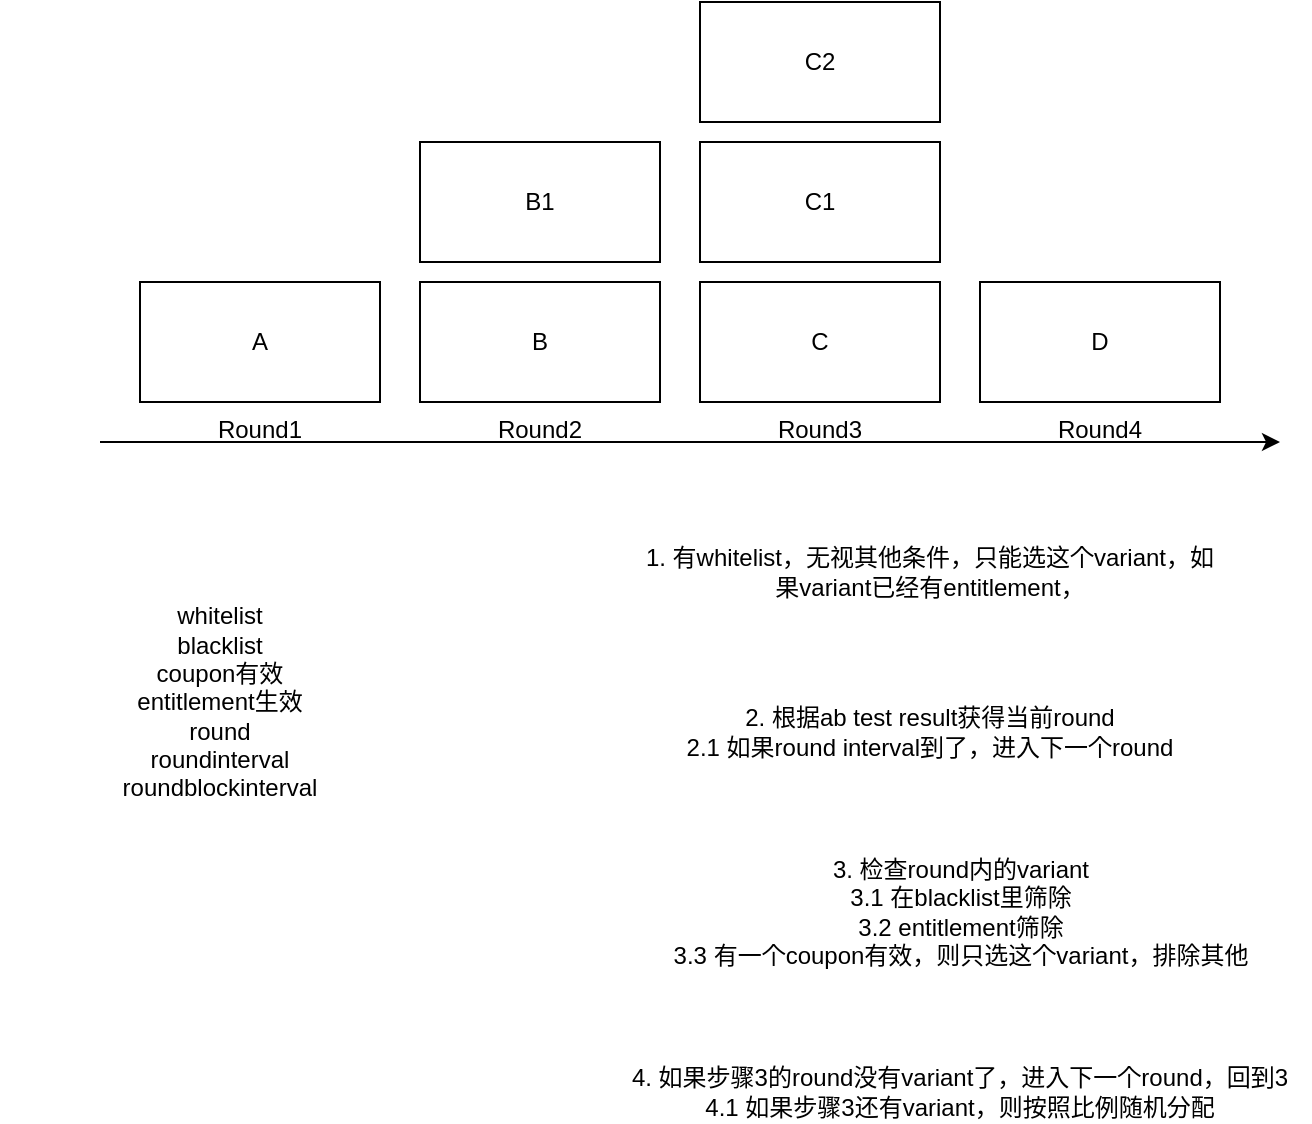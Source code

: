 <mxfile version="21.6.9" type="github">
  <diagram name="Page-1" id="8MWwS3MdzaC4GidmPY1Y">
    <mxGraphModel dx="1550" dy="869" grid="1" gridSize="10" guides="1" tooltips="1" connect="1" arrows="1" fold="1" page="1" pageScale="1" pageWidth="850" pageHeight="1100" math="0" shadow="0">
      <root>
        <mxCell id="0" />
        <mxCell id="1" parent="0" />
        <mxCell id="jHkAUHoY4Put91m9tlZh-1" value="" style="endArrow=classic;html=1;rounded=0;" edge="1" parent="1">
          <mxGeometry width="50" height="50" relative="1" as="geometry">
            <mxPoint x="40" y="420" as="sourcePoint" />
            <mxPoint x="630" y="420" as="targetPoint" />
          </mxGeometry>
        </mxCell>
        <mxCell id="jHkAUHoY4Put91m9tlZh-2" value="A" style="rounded=0;whiteSpace=wrap;html=1;" vertex="1" parent="1">
          <mxGeometry x="60" y="340" width="120" height="60" as="geometry" />
        </mxCell>
        <mxCell id="jHkAUHoY4Put91m9tlZh-3" value="B" style="rounded=0;whiteSpace=wrap;html=1;" vertex="1" parent="1">
          <mxGeometry x="200" y="340" width="120" height="60" as="geometry" />
        </mxCell>
        <mxCell id="jHkAUHoY4Put91m9tlZh-4" value="C" style="rounded=0;whiteSpace=wrap;html=1;" vertex="1" parent="1">
          <mxGeometry x="340" y="340" width="120" height="60" as="geometry" />
        </mxCell>
        <mxCell id="jHkAUHoY4Put91m9tlZh-5" value="D" style="rounded=0;whiteSpace=wrap;html=1;" vertex="1" parent="1">
          <mxGeometry x="480" y="340" width="120" height="60" as="geometry" />
        </mxCell>
        <mxCell id="jHkAUHoY4Put91m9tlZh-6" value="whitelist&lt;br&gt;blacklist&lt;br&gt;coupon有效&lt;br&gt;entitlement生效&lt;br&gt;round&lt;br&gt;roundinterval&lt;br&gt;roundblockinterval" style="text;html=1;strokeColor=none;fillColor=none;align=center;verticalAlign=middle;whiteSpace=wrap;rounded=0;" vertex="1" parent="1">
          <mxGeometry x="-10" y="485" width="220" height="130" as="geometry" />
        </mxCell>
        <mxCell id="jHkAUHoY4Put91m9tlZh-7" value="1. 有whitelist，无视其他条件，只能选这个variant，如果variant已经有entitlement，" style="text;html=1;strokeColor=none;fillColor=none;align=center;verticalAlign=middle;whiteSpace=wrap;rounded=0;" vertex="1" parent="1">
          <mxGeometry x="310" y="470" width="290" height="30" as="geometry" />
        </mxCell>
        <mxCell id="jHkAUHoY4Put91m9tlZh-8" value="2. 根据ab test result获得当前round&lt;br&gt;2.1 如果round interval到了，进入下一个round" style="text;html=1;strokeColor=none;fillColor=none;align=center;verticalAlign=middle;whiteSpace=wrap;rounded=0;" vertex="1" parent="1">
          <mxGeometry x="320" y="550" width="270" height="30" as="geometry" />
        </mxCell>
        <mxCell id="jHkAUHoY4Put91m9tlZh-9" value="3. 检查round内的variant&lt;br&gt;3.1 在blacklist里筛除&lt;br&gt;3.2 entitlement筛除&lt;br&gt;3.3 有一个coupon有效，则只选这个variant，排除其他" style="text;html=1;strokeColor=none;fillColor=none;align=center;verticalAlign=middle;whiteSpace=wrap;rounded=0;" vertex="1" parent="1">
          <mxGeometry x="302.5" y="600" width="335" height="110" as="geometry" />
        </mxCell>
        <mxCell id="jHkAUHoY4Put91m9tlZh-10" value="4. 如果步骤3的round没有variant了，进入下一个round，回到3&lt;br&gt;4.1 如果步骤3还有variant，则按照比例随机分配" style="text;html=1;strokeColor=none;fillColor=none;align=center;verticalAlign=middle;whiteSpace=wrap;rounded=0;" vertex="1" parent="1">
          <mxGeometry x="295" y="730" width="350" height="30" as="geometry" />
        </mxCell>
        <mxCell id="jHkAUHoY4Put91m9tlZh-12" value="B1" style="rounded=0;whiteSpace=wrap;html=1;" vertex="1" parent="1">
          <mxGeometry x="200" y="270" width="120" height="60" as="geometry" />
        </mxCell>
        <mxCell id="jHkAUHoY4Put91m9tlZh-13" value="C1" style="rounded=0;whiteSpace=wrap;html=1;" vertex="1" parent="1">
          <mxGeometry x="340" y="270" width="120" height="60" as="geometry" />
        </mxCell>
        <mxCell id="jHkAUHoY4Put91m9tlZh-16" value="C2" style="rounded=0;whiteSpace=wrap;html=1;" vertex="1" parent="1">
          <mxGeometry x="340" y="200" width="120" height="60" as="geometry" />
        </mxCell>
        <mxCell id="jHkAUHoY4Put91m9tlZh-17" value="Round1" style="text;html=1;strokeColor=none;fillColor=none;align=center;verticalAlign=middle;whiteSpace=wrap;rounded=0;" vertex="1" parent="1">
          <mxGeometry x="90" y="399" width="60" height="30" as="geometry" />
        </mxCell>
        <mxCell id="jHkAUHoY4Put91m9tlZh-18" value="Round2" style="text;html=1;strokeColor=none;fillColor=none;align=center;verticalAlign=middle;whiteSpace=wrap;rounded=0;" vertex="1" parent="1">
          <mxGeometry x="230" y="399" width="60" height="30" as="geometry" />
        </mxCell>
        <mxCell id="jHkAUHoY4Put91m9tlZh-19" value="Round3" style="text;html=1;strokeColor=none;fillColor=none;align=center;verticalAlign=middle;whiteSpace=wrap;rounded=0;" vertex="1" parent="1">
          <mxGeometry x="370" y="399" width="60" height="30" as="geometry" />
        </mxCell>
        <mxCell id="jHkAUHoY4Put91m9tlZh-21" value="Round4" style="text;html=1;strokeColor=none;fillColor=none;align=center;verticalAlign=middle;whiteSpace=wrap;rounded=0;" vertex="1" parent="1">
          <mxGeometry x="510" y="399" width="60" height="30" as="geometry" />
        </mxCell>
      </root>
    </mxGraphModel>
  </diagram>
</mxfile>
